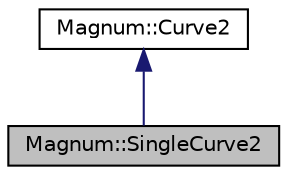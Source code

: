 digraph "Magnum::SingleCurve2"
{
  edge [fontname="Helvetica",fontsize="10",labelfontname="Helvetica",labelfontsize="10"];
  node [fontname="Helvetica",fontsize="10",shape=record];
  Node1 [label="Magnum::SingleCurve2",height=0.2,width=0.4,color="black", fillcolor="grey75", style="filled", fontcolor="black"];
  Node2 -> Node1 [dir="back",color="midnightblue",fontsize="10",style="solid"];
  Node2 [label="Magnum::Curve2",height=0.2,width=0.4,color="black", fillcolor="white", style="filled",URL="$class_magnum_1_1_curve2.html"];
}
